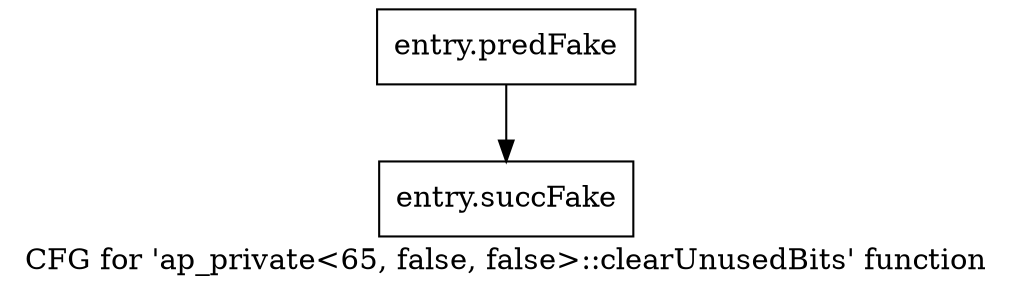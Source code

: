 digraph "CFG for 'ap_private\<65, false, false\>::clearUnusedBits' function" {
	label="CFG for 'ap_private\<65, false, false\>::clearUnusedBits' function";

	Node0x3bb7800 [shape=record,filename="",linenumber="",label="{entry.predFake}"];
	Node0x3bb7800 -> Node0x3ebce90[ callList="" memoryops="" filename="/tools/Xilinx/Vitis_HLS/2022.1/include/etc/ap_private.h" execusionnum="22400"];
	Node0x3ebce90 [shape=record,filename="/tools/Xilinx/Vitis_HLS/2022.1/include/etc/ap_private.h",linenumber="3638",label="{entry.succFake}"];
}
